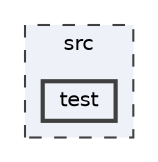 digraph "src/test"
{
 // LATEX_PDF_SIZE
  bgcolor="transparent";
  edge [fontname=Helvetica,fontsize=10,labelfontname=Helvetica,labelfontsize=10];
  node [fontname=Helvetica,fontsize=10,shape=box,height=0.2,width=0.4];
  compound=true
  subgraph clusterdir_68267d1309a1af8e8297ef4c3efbcdba {
    graph [ bgcolor="#eef1f8", pencolor="grey25", label="src", fontname=Helvetica,fontsize=10 style="filled,dashed", URL="dir_68267d1309a1af8e8297ef4c3efbcdba.html",tooltip=""]
  dir_120ed4da3e3217b1e7fc0b4f48568e79 [label="test", fillcolor="#eef1f8", color="grey25", style="filled,bold", URL="dir_120ed4da3e3217b1e7fc0b4f48568e79.html",tooltip=""];
  }
}

